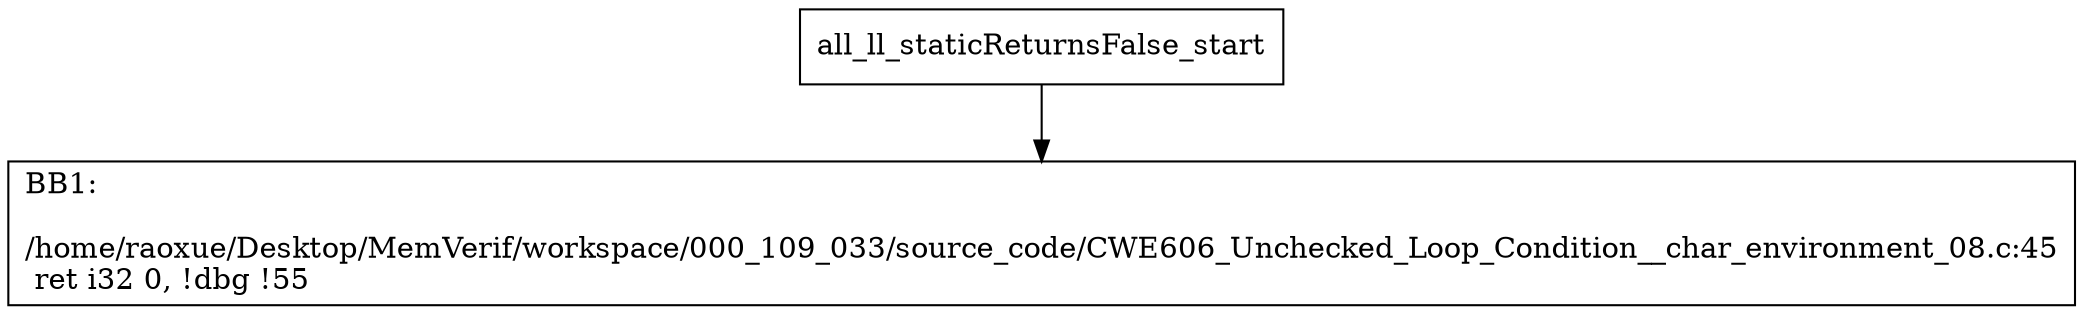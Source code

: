 digraph "CFG for'all_ll_staticReturnsFalse' function" {
	BBall_ll_staticReturnsFalse_start[shape=record,label="{all_ll_staticReturnsFalse_start}"];
	BBall_ll_staticReturnsFalse_start-> all_ll_staticReturnsFalseBB1;
	all_ll_staticReturnsFalseBB1 [shape=record, label="{BB1:\l\l/home/raoxue/Desktop/MemVerif/workspace/000_109_033/source_code/CWE606_Unchecked_Loop_Condition__char_environment_08.c:45\l
  ret i32 0, !dbg !55\l
}"];
}
